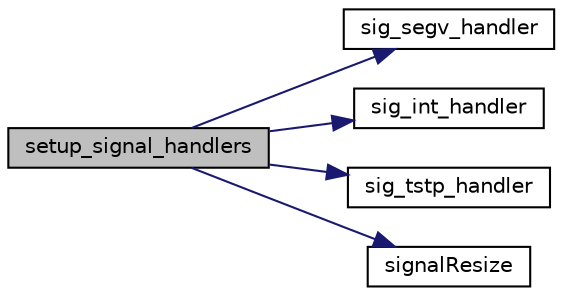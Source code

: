 digraph "setup_signal_handlers"
{
  edge [fontname="Helvetica",fontsize="10",labelfontname="Helvetica",labelfontsize="10"];
  node [fontname="Helvetica",fontsize="10",shape=record];
  rankdir="LR";
  Node1 [label="setup_signal_handlers",height=0.2,width=0.4,color="black", fillcolor="grey75", style="filled", fontcolor="black"];
  Node1 -> Node2 [color="midnightblue",fontsize="10",style="solid",fontname="Helvetica"];
  Node2 [label="sig_segv_handler",height=0.2,width=0.4,color="black", fillcolor="white", style="filled",URL="$da/d93/_c_terminal_8cpp.html#af5d162754e9b9fed55454e7d15367df0"];
  Node1 -> Node3 [color="midnightblue",fontsize="10",style="solid",fontname="Helvetica"];
  Node3 [label="sig_int_handler",height=0.2,width=0.4,color="black", fillcolor="white", style="filled",URL="$da/d93/_c_terminal_8cpp.html#a0d91bd46bb80d46b5b62856ee05c748d"];
  Node1 -> Node4 [color="midnightblue",fontsize="10",style="solid",fontname="Helvetica"];
  Node4 [label="sig_tstp_handler",height=0.2,width=0.4,color="black", fillcolor="white", style="filled",URL="$da/d93/_c_terminal_8cpp.html#aa276bffc9cff077547e08c758d6c55b5"];
  Node1 -> Node5 [color="midnightblue",fontsize="10",style="solid",fontname="Helvetica"];
  Node5 [label="signalResize",height=0.2,width=0.4,color="black", fillcolor="white", style="filled",URL="$da/d93/_c_terminal_8cpp.html#a7c5ca71ebcc4b6781a02e37a8e09f712"];
}
